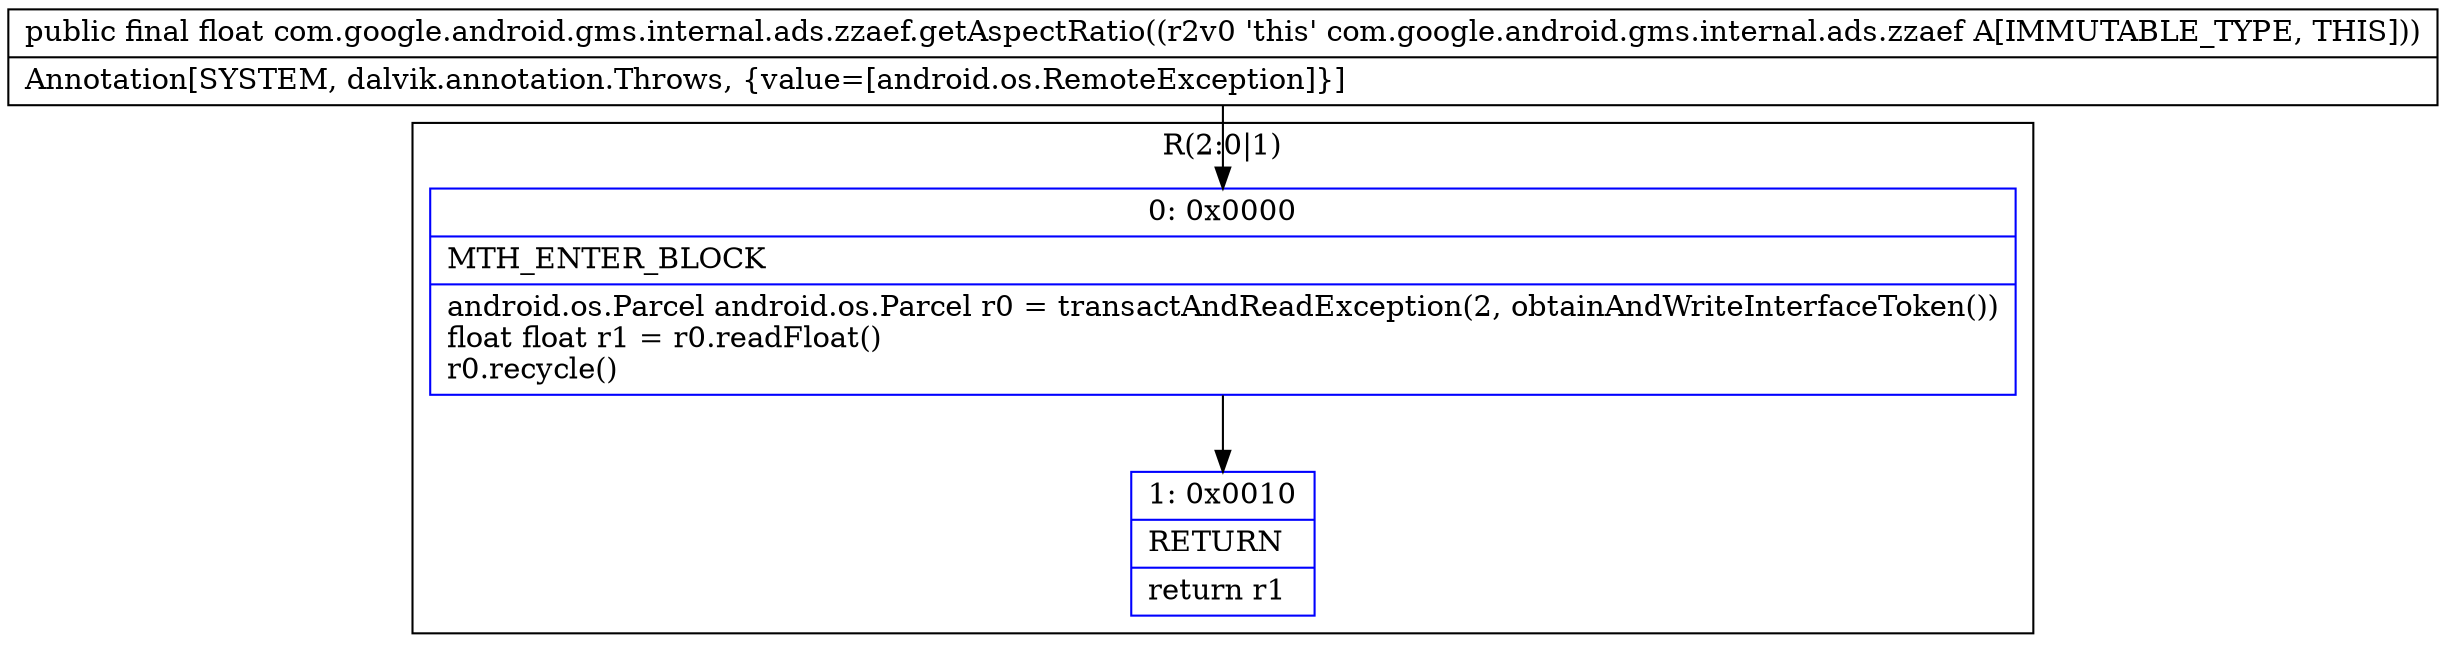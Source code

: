 digraph "CFG forcom.google.android.gms.internal.ads.zzaef.getAspectRatio()F" {
subgraph cluster_Region_248710859 {
label = "R(2:0|1)";
node [shape=record,color=blue];
Node_0 [shape=record,label="{0\:\ 0x0000|MTH_ENTER_BLOCK\l|android.os.Parcel android.os.Parcel r0 = transactAndReadException(2, obtainAndWriteInterfaceToken())\lfloat float r1 = r0.readFloat()\lr0.recycle()\l}"];
Node_1 [shape=record,label="{1\:\ 0x0010|RETURN\l|return r1\l}"];
}
MethodNode[shape=record,label="{public final float com.google.android.gms.internal.ads.zzaef.getAspectRatio((r2v0 'this' com.google.android.gms.internal.ads.zzaef A[IMMUTABLE_TYPE, THIS]))  | Annotation[SYSTEM, dalvik.annotation.Throws, \{value=[android.os.RemoteException]\}]\l}"];
MethodNode -> Node_0;
Node_0 -> Node_1;
}

